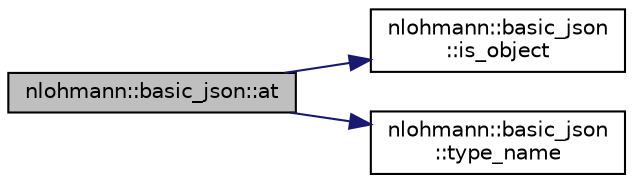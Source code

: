 digraph "nlohmann::basic_json::at"
{
 // LATEX_PDF_SIZE
  edge [fontname="Helvetica",fontsize="10",labelfontname="Helvetica",labelfontsize="10"];
  node [fontname="Helvetica",fontsize="10",shape=record];
  rankdir="LR";
  Node42 [label="nlohmann::basic_json::at",height=0.2,width=0.4,color="black", fillcolor="grey75", style="filled", fontcolor="black",tooltip="access specified object element with bounds checking"];
  Node42 -> Node43 [color="midnightblue",fontsize="10",style="solid"];
  Node43 [label="nlohmann::basic_json\l::is_object",height=0.2,width=0.4,color="black", fillcolor="white", style="filled",URL="$classnlohmann_1_1basic__json.html#af8f511af124e82e4579f444b4175787c",tooltip="return whether value is an object"];
  Node42 -> Node44 [color="midnightblue",fontsize="10",style="solid"];
  Node44 [label="nlohmann::basic_json\l::type_name",height=0.2,width=0.4,color="black", fillcolor="white", style="filled",URL="$classnlohmann_1_1basic__json.html#a6b75862bdb4d26650616cf9821430755",tooltip="return the type as string"];
}

